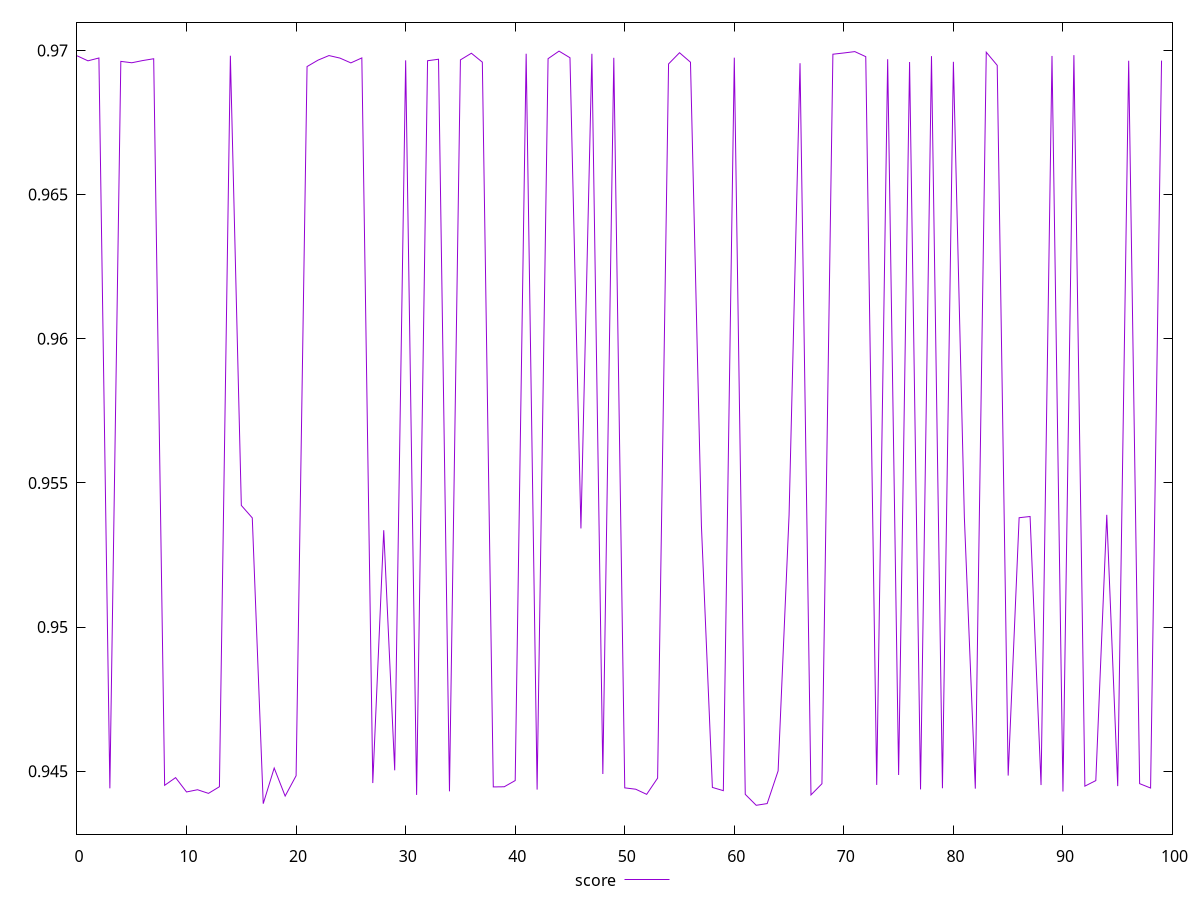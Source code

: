 reset
set terminal svg size 640, 490 enhanced background rgb 'white'
set output "reprap/first-contentful-paint/samples/pages+cached+noexternal/score/values.svg"

$score <<EOF
0 0.969815714191809
1 0.9696395155677071
2 0.9697378940194878
3 0.944407819465668
4 0.9696207869410118
5 0.9695725549026792
6 0.9696492637468974
7 0.9697115720903988
8 0.9445116748948423
9 0.9447785388146521
10 0.9442810878921112
11 0.9443586186808409
12 0.9442324490512906
13 0.9444625992429347
14 0.9698165564331006
15 0.9542194858753041
16 0.9537871510506359
17 0.9438750611159565
18 0.9451102325570586
19 0.9441392428641504
20 0.9448441139703012
21 0.9694406971361349
22 0.969663217044503
23 0.9698222366867115
24 0.9697345911202331
25 0.9695679974116888
26 0.9697405056587474
27 0.9445910298060379
28 0.9533589819818202
29 0.9450313307539359
30 0.9696567983209751
31 0.9441786681803188
32 0.9696430229858461
33 0.9696943543274201
34 0.9443043341347634
35 0.9696721694350283
36 0.9699027612164445
37 0.9695940754595436
38 0.9444557176450321
39 0.9444615044764317
40 0.9446773993320652
41 0.9698856939992643
42 0.9443622913521781
43 0.9697141043757205
44 0.9699760042600412
45 0.9697465809730696
46 0.953421203936275
47 0.9698820435970718
48 0.9449035728057286
49 0.9697441940155692
50 0.9444233687977306
51 0.9443766349475476
52 0.9441986655574282
53 0.9447618001468132
54 0.969532044507188
55 0.9699204658925562
56 0.9695918608249618
57 0.9535025597538733
58 0.9444387070232205
59 0.9443265436844661
60 0.9697480525706881
61 0.9441990641556408
62 0.943818659790264
63 0.9438781687915663
64 0.9450116370946606
65 0.9538912946715461
66 0.9695559620850455
67 0.9441787466095344
68 0.9445661868245683
69 0.9698689069501023
70 0.9699120614787262
71 0.969959606949522
72 0.9697838950685733
73 0.9445262174955569
74 0.9696949741683276
75 0.9448702923983228
76 0.9695979823261709
77 0.9443700211147269
78 0.9698030070569302
79 0.9444098667759522
80 0.9696055520865872
81 0.9538105127530174
82 0.9443949673544476
83 0.9699384140864882
84 0.9694831264081069
85 0.9448485597514347
86 0.95379293662775
87 0.9538354092575859
88 0.9445212225933786
89 0.9698091907895345
90 0.9442954436512041
91 0.9698363716171208
92 0.9444827850093174
93 0.9446764630744705
94 0.9538944812216695
95 0.944483299697082
96 0.9696421776319804
97 0.9445697538861441
98 0.9444174427467722
99 0.9696467459599122
EOF

set key outside below
set yrange [0.942818659790264:0.9709760042600412]

plot \
  $score title "score" with line, \


reset
